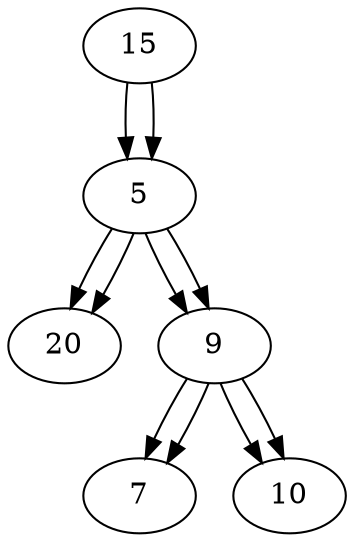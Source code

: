 digraph tree {
15 -> 5;
15 -> 5;
5 -> 20;
5 -> 9;
9 -> 7;
9 -> 10;
5 -> 20;
5 -> 9;
9 -> 7;
9 -> 10;
}
